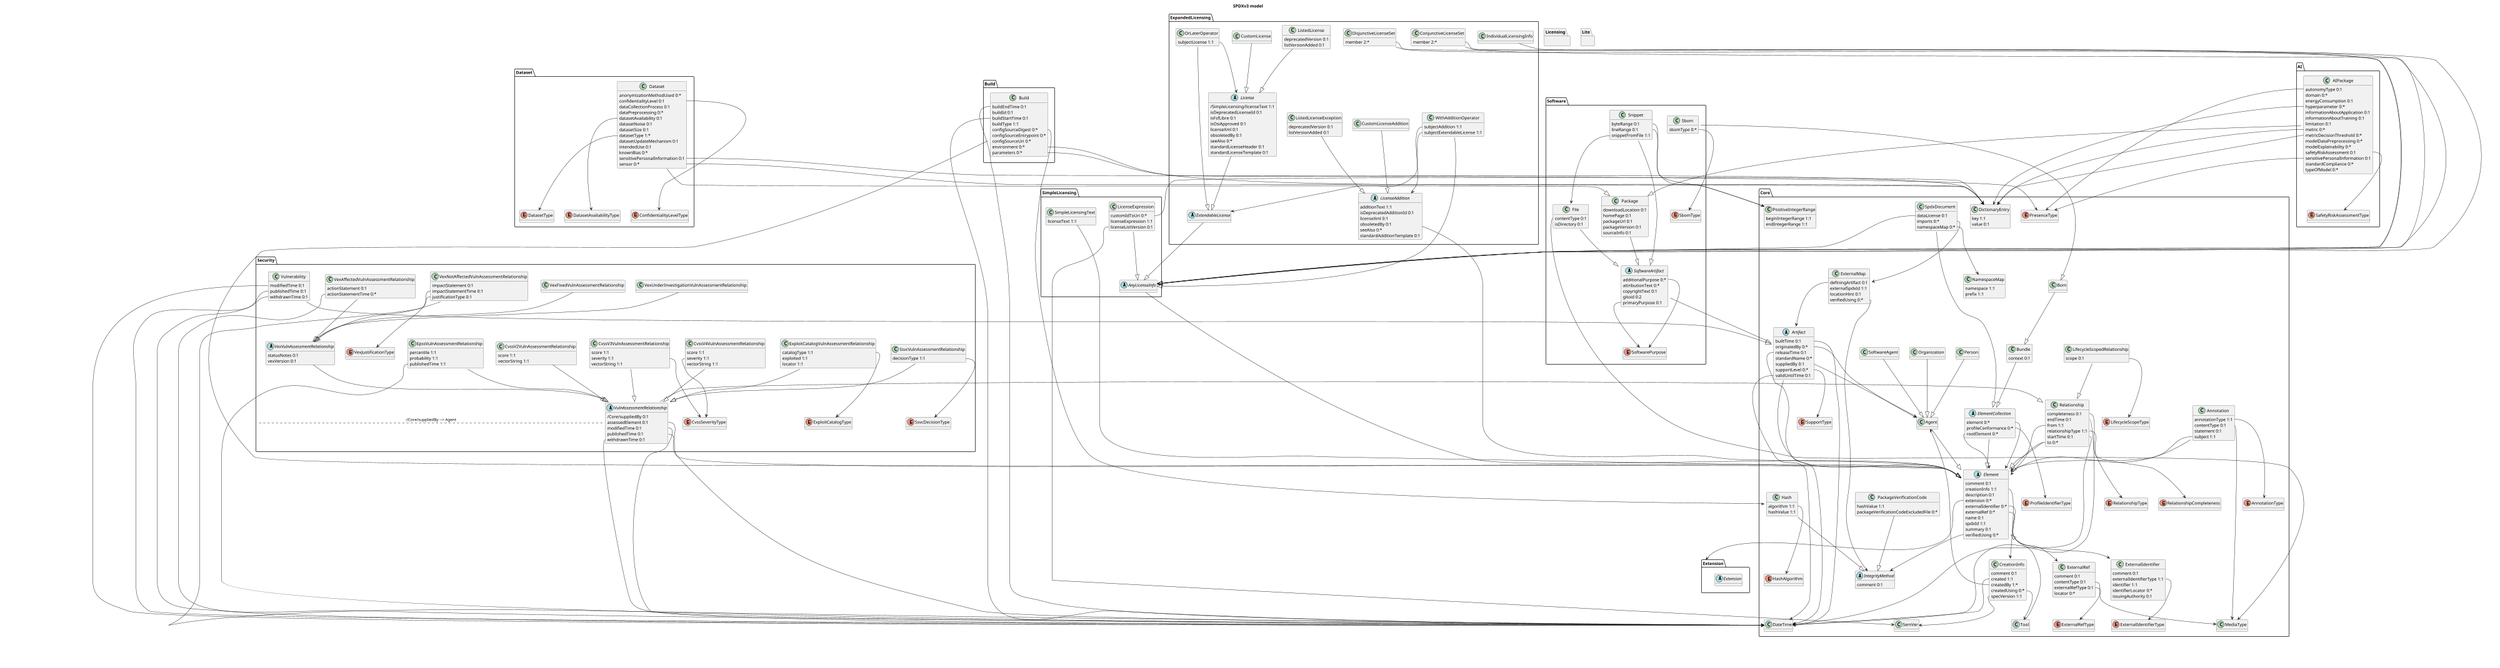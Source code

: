 
@startuml
'Automatically generated by spec-parser v2.0.0 on 2024-03-19T12:31:48.489791+00:00

title SPDXv3 model
scale 4000*4000
hide methods
skinparam packageStyle folder

package Build {
}
package SimpleLicensing {
}
package Licensing {
}
package ExpandedLicensing {
}
package Lite {
}
package Extension {
}
package Software {
}
package Security {
}
package Dataset {
}
package Core {
}
package AI {
}
class Build.Build {
	buildEndTime 0:1
	buildId 0:1
	buildStartTime 0:1
	buildType 1:1
	configSourceDigest 0:*
	configSourceEntrypoint 0:*
	configSourceUri 0:*
	environment 0:*
	parameters 0:*
}
class SimpleLicensing.LicenseExpression {
	customIdToUri 0:*
	licenseExpression 1:1
	licenseListVersion 0:1
}
abstract SimpleLicensing.AnyLicenseInfo {
}
class SimpleLicensing.SimpleLicensingText {
	licenseText 1:1
}
abstract ExpandedLicensing.ExtendableLicense {
}
class ExpandedLicensing.DisjunctiveLicenseSet {
	member 2:*
}
class ExpandedLicensing.OrLaterOperator {
	subjectLicense 1:1
}
abstract ExpandedLicensing.License {
	/SimpleLicensing/licenseText 1:1
	isDeprecatedLicenseId 0:1
	isFsfLibre 0:1
	isOsiApproved 0:1
	licenseXml 0:1
	obsoletedBy 0:1
	seeAlso 0:*
	standardLicenseHeader 0:1
	standardLicenseTemplate 0:1
}
class ExpandedLicensing.ConjunctiveLicenseSet {
	member 2:*
}
class ExpandedLicensing.WithAdditionOperator {
	subjectAddition 1:1
	subjectExtendableLicense 1:1
}
class ExpandedLicensing.IndividualLicensingInfo {
}
abstract ExpandedLicensing.LicenseAddition {
	additionText 1:1
	isDeprecatedAdditionId 0:1
	licenseXml 0:1
	obsoletedBy 0:1
	seeAlso 0:*
	standardAdditionTemplate 0:1
}
class ExpandedLicensing.CustomLicenseAddition {
}
class ExpandedLicensing.ListedLicense {
	deprecatedVersion 0:1
	listVersionAdded 0:1
}
class ExpandedLicensing.CustomLicense {
}
class ExpandedLicensing.ListedLicenseException {
	deprecatedVersion 0:1
	listVersionAdded 0:1
}
abstract Extension.Extension {
}
class Software.Snippet {
	byteRange 0:1
	lineRange 0:1
	snippetFromFile 1:1
}
class Software.File {
	contentType 0:1
	isDirectory 0:1
}
class Software.Sbom {
	sbomType 0:*
}
abstract Software.SoftwareArtifact {
	additionalPurpose 0:*
	attributionText 0:*
	copyrightText 0:1
	gitoid 0:2
	primaryPurpose 0:1
}
class Software.Package {
	downloadLocation 0:1
	homePage 0:1
	packageUrl 0:1
	packageVersion 0:1
	sourceInfo 0:1
}
class Security.SsvcVulnAssessmentRelationship {
	decisionType 1:1
}
class Security.CvssV3VulnAssessmentRelationship {
	score 1:1
	severity 1:1
	vectorString 1:1
}
class Security.Vulnerability {
	modifiedTime 0:1
	publishedTime 0:1
	withdrawnTime 0:1
}
class Security.VexAffectedVulnAssessmentRelationship {
	actionStatement 0:1
	actionStatementTime 0:*
}
class Security.EpssVulnAssessmentRelationship {
	percentile 1:1
	probability 1:1
	publishedTime 1:1
}
class Security.VexUnderInvestigationVulnAssessmentRelationship {
}
abstract Security.VulnAssessmentRelationship {
	/Core/suppliedBy 0:1
	assessedElement 0:1
	modifiedTime 0:1
	publishedTime 0:1
	withdrawnTime 0:1
}
class Security.ExploitCatalogVulnAssessmentRelationship {
	catalogType 1:1
	exploited 1:1
	locator 1:1
}
class Security.VexFixedVulnAssessmentRelationship {
}
class Security.CvssV2VulnAssessmentRelationship {
	score 1:1
	vectorString 1:1
}
class Security.CvssV4VulnAssessmentRelationship {
	score 1:1
	severity 1:1
	vectorString 1:1
}
class Security.VexNotAffectedVulnAssessmentRelationship {
	impactStatement 0:1
	impactStatementTime 0:1
	justificationType 0:1
}
abstract Security.VexVulnAssessmentRelationship {
	statusNotes 0:1
	vexVersion 0:1
}
class Dataset.Dataset {
	anonymizationMethodUsed 0:*
	confidentialityLevel 0:1
	dataCollectionProcess 0:1
	dataPreprocessing 0:*
	datasetAvailability 0:1
	datasetNoise 0:1
	datasetSize 0:1
	datasetType 1:*
	datasetUpdateMechanism 0:1
	intendedUse 0:1
	knownBias 0:*
	sensitivePersonalInformation 0:1
	sensor 0:*
}
abstract Core.Artifact {
	builtTime 0:1
	originatedBy 0:*
	releaseTime 0:1
	standardName 0:*
	suppliedBy 0:1
	supportLevel 0:*
	validUntilTime 0:1
}
class Core.PackageVerificationCode {
	hashValue 1:1
	packageVerificationCodeExcludedFile 0:*
}
class Core.ExternalRef {
	comment 0:1
	contentType 0:1
	externalRefType 0:1
	locator 0:*
}
class Core.Bundle {
	context 0:1
}
class Core.Annotation {
	annotationType 1:1
	contentType 0:1
	statement 0:1
	subject 1:1
}
class Core.DictionaryEntry {
	key 1:1
	value 0:1
}
class Core.Agent {
}
class Core.Person {
}
class Core.Relationship {
	completeness 0:1
	endTime 0:1
	from 1:1
	relationshipType 1:1
	startTime 0:1
	to 0:*
}
class Core.Tool {
}
class Core.Bom {
}
class Core.LifecycleScopedRelationship {
	scope 0:1
}
class Core.PositiveIntegerRange {
	beginIntegerRange 1:1
	endIntegerRange 1:1
}
class Core.Hash {
	algorithm 1:1
	hashValue 1:1
}
abstract Core.ElementCollection {
	element 0:*
	profileConformance 0:*
	rootElement 0:*
}
class Core.NamespaceMap {
	namespace 1:1
	prefix 1:1
}
class Core.Organization {
}
abstract Core.Element {
	comment 0:1
	creationInfo 1:1
	description 0:1
	extension 0:*
	externalIdentifier 0:*
	externalRef 0:*
	name 0:1
	spdxId 1:1
	summary 0:1
	verifiedUsing 0:*
}
class Core.SoftwareAgent {
}
abstract Core.IntegrityMethod {
	comment 0:1
}
class Core.ExternalIdentifier {
	comment 0:1
	externalIdentifierType 1:1
	identifier 1:1
	identifierLocator 0:*
	issuingAuthority 0:1
}
class Core.SpdxDocument {
	dataLicense 0:1
	imports 0:*
	namespaceMap 0:*
}
class Core.CreationInfo {
	comment 0:1
	created 1:1
	createdBy 1:*
	createdUsing 0:*
	specVersion 1:1
}
class Core.ExternalMap {
	definingArtifact 0:1
	externalSpdxId 1:1
	locationHint 0:1
	verifiedUsing 0:*
}
class AI.AIPackage {
	autonomyType 0:1
	domain 0:*
	energyConsumption 0:1
	hyperparameter 0:*
	informationAboutApplication 0:1
	informationAboutTraining 0:1
	limitation 0:1
	metric 0:*
	metricDecisionThreshold 0:*
	modelDataPreprocessing 0:*
	modelExplainability 0:*
	safetyRiskAssessment 0:1
	sensitivePersonalInformation 0:1
	standardCompliance 0:*
	typeOfModel 0:*
}
enum Software.SoftwarePurpose {
}
enum Software.SbomType {
}
enum Security.VexJustificationType {
}
enum Security.SsvcDecisionType {
}
enum Security.ExploitCatalogType {
}
enum Security.CvssSeverityType {
}
enum Dataset.DatasetAvailabilityType {
}
enum Dataset.ConfidentialityLevelType {
}
enum Dataset.DatasetType {
}
enum Core.RelationshipCompleteness {
}
enum Core.ExternalIdentifierType {
}
enum Core.LifecycleScopeType {
}
enum Core.AnnotationType {
}
enum Core.HashAlgorithm {
}
enum Core.RelationshipType {
}
enum Core.ProfileIdentifierType {
}
enum Core.ExternalRefType {
}
enum Core.SupportType {
}
enum Core.PresenceType {
}
enum AI.SafetyRiskAssessmentType {
}
class Core.MediaType {
}
class Core.SemVer {
}
class Core.DateTime {
}
Build.Build --|> Element
SimpleLicensing.LicenseExpression --|> AnyLicenseInfo
SimpleLicensing.AnyLicenseInfo --|> Element
SimpleLicensing.SimpleLicensingText --|> Element
ExpandedLicensing.ExtendableLicense --|> AnyLicenseInfo
ExpandedLicensing.DisjunctiveLicenseSet --|> AnyLicenseInfo
ExpandedLicensing.OrLaterOperator --|> ExtendableLicense
ExpandedLicensing.License --|> ExtendableLicense
ExpandedLicensing.ConjunctiveLicenseSet --|> AnyLicenseInfo
ExpandedLicensing.WithAdditionOperator --|> AnyLicenseInfo
ExpandedLicensing.IndividualLicensingInfo --|> AnyLicenseInfo
ExpandedLicensing.LicenseAddition --|> Element
ExpandedLicensing.CustomLicenseAddition --|> LicenseAddition
ExpandedLicensing.ListedLicense --|> License
ExpandedLicensing.CustomLicense --|> License
ExpandedLicensing.ListedLicenseException --|> LicenseAddition
Software.Snippet --|> SoftwareArtifact
Software.File --|> SoftwareArtifact
Software.Sbom --|> Bom
Software.SoftwareArtifact --|> Artifact
Software.Package --|> SoftwareArtifact
Security.SsvcVulnAssessmentRelationship --|> VulnAssessmentRelationship
Security.CvssV3VulnAssessmentRelationship --|> VulnAssessmentRelationship
Security.Vulnerability --|> Artifact
Security.VexAffectedVulnAssessmentRelationship --|> VexVulnAssessmentRelationship
Security.EpssVulnAssessmentRelationship --|> VulnAssessmentRelationship
Security.VexUnderInvestigationVulnAssessmentRelationship --|> VexVulnAssessmentRelationship
Security.VulnAssessmentRelationship --|> Relationship
Security.ExploitCatalogVulnAssessmentRelationship --|> VulnAssessmentRelationship
Security.VexFixedVulnAssessmentRelationship --|> VexVulnAssessmentRelationship
Security.CvssV2VulnAssessmentRelationship --|> VulnAssessmentRelationship
Security.CvssV4VulnAssessmentRelationship --|> VulnAssessmentRelationship
Security.VexNotAffectedVulnAssessmentRelationship --|> VexVulnAssessmentRelationship
Security.VexVulnAssessmentRelationship --|> VulnAssessmentRelationship
Dataset.Dataset --|> Package
Core.Artifact --|> Element
Core.PackageVerificationCode --|> IntegrityMethod
Core.Bundle --|> ElementCollection
Core.Annotation --|> Element
Core.Agent --|> Element
Core.Person --|> Agent
Core.Relationship --|> Element
Core.Tool --|> Element
Core.Bom --|> Bundle
Core.LifecycleScopedRelationship --|> Relationship
Core.Hash --|> IntegrityMethod
Core.ElementCollection --|> Element
Core.Organization --|> Agent
Core.SoftwareAgent --|> Agent
Core.SpdxDocument --|> ElementCollection
AI.AIPackage --|> Package
Build.Build::buildEndTime --> DateTime
Build.Build::buildStartTime --> DateTime
Build.Build::configSourceDigest --> Hash
Build.Build::environment --> DictionaryEntry
Build.Build::parameters --> DictionaryEntry
SimpleLicensing.LicenseExpression::customIdToUri --> DictionaryEntry
SimpleLicensing.LicenseExpression::licenseListVersion --> SemVer
ExpandedLicensing.DisjunctiveLicenseSet::member --> AnyLicenseInfo
ExpandedLicensing.OrLaterOperator::subjectLicense --> License
ExpandedLicensing.ConjunctiveLicenseSet::member --> AnyLicenseInfo
ExpandedLicensing.WithAdditionOperator::subjectAddition --> LicenseAddition
ExpandedLicensing.WithAdditionOperator::subjectExtendableLicense --> ExtendableLicense
Software.Snippet::byteRange --> PositiveIntegerRange
Software.Snippet::lineRange --> PositiveIntegerRange
Software.Snippet::snippetFromFile --> File
Software.File::contentType --> MediaType
Software.Sbom::sbomType --> SbomType
Software.SoftwareArtifact::additionalPurpose --> SoftwarePurpose
Software.SoftwareArtifact::primaryPurpose --> SoftwarePurpose
Security.SsvcVulnAssessmentRelationship::decisionType --> SsvcDecisionType
Security.CvssV3VulnAssessmentRelationship::severity --> CvssSeverityType
Security.Vulnerability::modifiedTime --> DateTime
Security.Vulnerability::publishedTime --> DateTime
Security.Vulnerability::withdrawnTime --> DateTime
Security.VexAffectedVulnAssessmentRelationship::actionStatementTime --> DateTime
Security.EpssVulnAssessmentRelationship::publishedTime --> DateTime
Security.VulnAssessmentRelationship::/Core/suppliedBy --> Agent
Security.VulnAssessmentRelationship::assessedElement --> Element
Security.VulnAssessmentRelationship::modifiedTime --> DateTime
Security.VulnAssessmentRelationship::publishedTime --> DateTime
Security.VulnAssessmentRelationship::withdrawnTime --> DateTime
Security.ExploitCatalogVulnAssessmentRelationship::catalogType --> ExploitCatalogType
Security.CvssV4VulnAssessmentRelationship::severity --> CvssSeverityType
Security.VexNotAffectedVulnAssessmentRelationship::impactStatementTime --> DateTime
Security.VexNotAffectedVulnAssessmentRelationship::justificationType --> VexJustificationType
Dataset.Dataset::confidentialityLevel --> ConfidentialityLevelType
Dataset.Dataset::datasetAvailability --> DatasetAvailabilityType
Dataset.Dataset::datasetType --> DatasetType
Dataset.Dataset::sensitivePersonalInformation --> PresenceType
Dataset.Dataset::sensor --> DictionaryEntry
Core.Artifact::builtTime --> DateTime
Core.Artifact::originatedBy --> Agent
Core.Artifact::releaseTime --> DateTime
Core.Artifact::suppliedBy --> Agent
Core.Artifact::supportLevel --> SupportType
Core.Artifact::validUntilTime --> DateTime
Core.ExternalRef::contentType --> MediaType
Core.ExternalRef::externalRefType --> ExternalRefType
Core.Annotation::annotationType --> AnnotationType
Core.Annotation::contentType --> MediaType
Core.Annotation::subject --> Element
Core.Relationship::completeness --> RelationshipCompleteness
Core.Relationship::endTime --> DateTime
Core.Relationship::from --> Element
Core.Relationship::relationshipType --> RelationshipType
Core.Relationship::startTime --> DateTime
Core.Relationship::to --> Element
Core.LifecycleScopedRelationship::scope --> LifecycleScopeType
Core.Hash::algorithm --> HashAlgorithm
Core.ElementCollection::element --> Element
Core.ElementCollection::profileConformance --> ProfileIdentifierType
Core.ElementCollection::rootElement --> Element
Core.Element::creationInfo --> CreationInfo
Core.Element::extension --> Extension
Core.Element::externalIdentifier --> ExternalIdentifier
Core.Element::externalRef --> ExternalRef
Core.Element::verifiedUsing --> IntegrityMethod
Core.ExternalIdentifier::externalIdentifierType --> ExternalIdentifierType
Core.SpdxDocument::dataLicense --> AnyLicenseInfo
Core.SpdxDocument::imports --> ExternalMap
Core.SpdxDocument::namespaceMap --> NamespaceMap
Core.CreationInfo::created --> DateTime
Core.CreationInfo::createdBy --> Agent
Core.CreationInfo::createdUsing --> Tool
Core.CreationInfo::specVersion --> SemVer
Core.ExternalMap::definingArtifact --> Artifact
Core.ExternalMap::verifiedUsing --> IntegrityMethod
AI.AIPackage::autonomyType --> PresenceType
AI.AIPackage::hyperparameter --> DictionaryEntry
AI.AIPackage::metric --> DictionaryEntry
AI.AIPackage::metricDecisionThreshold --> DictionaryEntry
AI.AIPackage::safetyRiskAssessment --> SafetyRiskAssessmentType
AI.AIPackage::sensitivePersonalInformation --> PresenceType

@enduml
